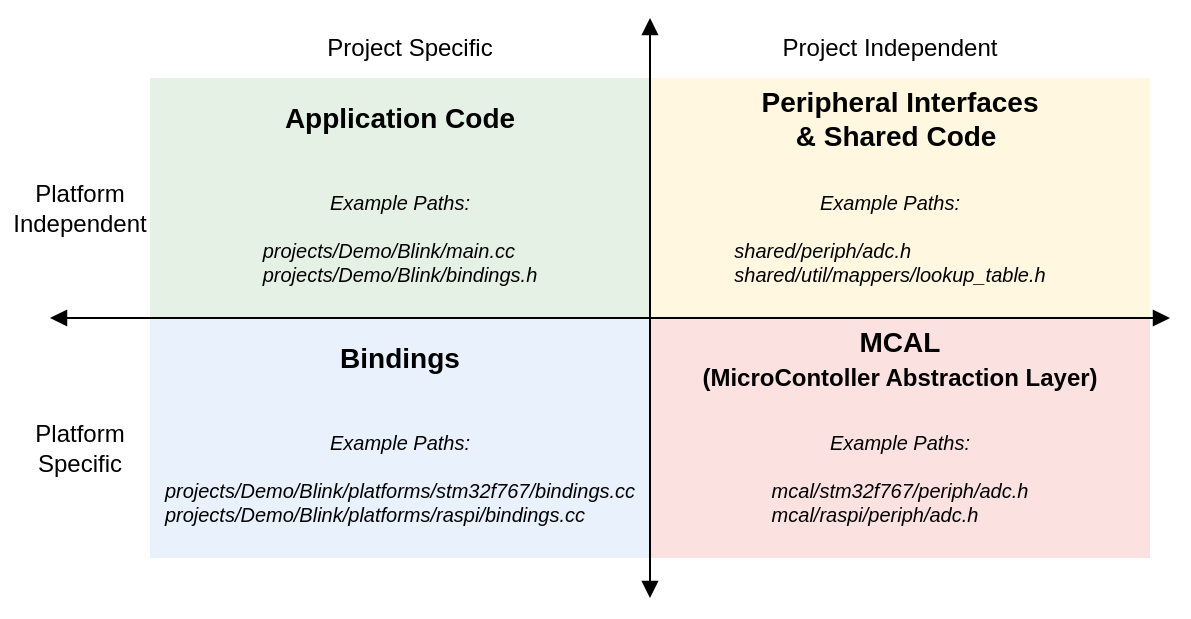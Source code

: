 <mxfile version="24.7.8" pages="2">
  <diagram name="Light" id="AVefi_4B2r27eV40Z59U">
    <mxGraphModel dx="989" dy="582" grid="1" gridSize="10" guides="1" tooltips="1" connect="1" arrows="1" fold="1" page="0" pageScale="1" pageWidth="850" pageHeight="1100" background="#ffffff" math="0" shadow="0">
      <root>
        <mxCell id="0" />
        <mxCell id="1" parent="0" />
        <mxCell id="lLjQft1QgtvO7yPWeCVP-5" value="Project&amp;nbsp;&lt;span style=&quot;background-color: initial;&quot;&gt;Specific&lt;/span&gt;" style="text;html=1;align=center;verticalAlign=middle;whiteSpace=wrap;rounded=0;" parent="1" vertex="1">
          <mxGeometry x="280" y="130" width="120" height="30" as="geometry" />
        </mxCell>
        <mxCell id="lLjQft1QgtvO7yPWeCVP-6" value="Project Independent" style="text;html=1;align=center;verticalAlign=middle;whiteSpace=wrap;rounded=0;" parent="1" vertex="1">
          <mxGeometry x="500" y="130" width="160" height="30" as="geometry" />
        </mxCell>
        <mxCell id="lLjQft1QgtvO7yPWeCVP-7" value="Platform&lt;div&gt;Specific&lt;/div&gt;" style="text;html=1;align=center;verticalAlign=middle;whiteSpace=wrap;rounded=0;" parent="1" vertex="1">
          <mxGeometry x="140" y="330" width="70" height="30" as="geometry" />
        </mxCell>
        <mxCell id="lLjQft1QgtvO7yPWeCVP-8" value="Platform&lt;div&gt;Independent&lt;/div&gt;" style="text;html=1;align=center;verticalAlign=middle;whiteSpace=wrap;rounded=0;" parent="1" vertex="1">
          <mxGeometry x="135" y="210" width="80" height="30" as="geometry" />
        </mxCell>
        <mxCell id="lLjQft1QgtvO7yPWeCVP-13" value="" style="rounded=0;whiteSpace=wrap;html=1;strokeColor=none;fillColor=#dae8fc;opacity=60;" parent="1" vertex="1">
          <mxGeometry x="210" y="280" width="250" height="120" as="geometry" />
        </mxCell>
        <mxCell id="lLjQft1QgtvO7yPWeCVP-14" value="Bindings" style="text;html=1;align=center;verticalAlign=middle;whiteSpace=wrap;rounded=0;fontStyle=1;fontSize=14;" parent="1" vertex="1">
          <mxGeometry x="220" y="280" width="230" height="40" as="geometry" />
        </mxCell>
        <mxCell id="lLjQft1QgtvO7yPWeCVP-15" value="&lt;span style=&quot;font-weight: normal; font-size: 10px;&quot;&gt;Example Paths:&lt;br&gt;&lt;br&gt;&lt;/span&gt;&lt;span style=&quot;font-weight: 400;&quot;&gt;projects/Demo/Blink/platforms/stm32f767/bindings.cc&lt;/span&gt;&lt;div style=&quot;text-align: left;&quot;&gt;&lt;span style=&quot;font-weight: 400;&quot;&gt;projects/Demo/Blink/platforms/raspi/bindings.cc&lt;/span&gt;&lt;span style=&quot;font-weight: normal; font-size: 10px;&quot;&gt;&lt;br&gt;&lt;/span&gt;&lt;/div&gt;" style="text;html=1;align=center;verticalAlign=top;whiteSpace=wrap;rounded=0;fontStyle=3;fontFamily=Helvetica;fontSize=10;" parent="1" vertex="1">
          <mxGeometry x="210" y="330" width="250" height="70" as="geometry" />
        </mxCell>
        <mxCell id="lLjQft1QgtvO7yPWeCVP-17" value="" style="rounded=0;whiteSpace=wrap;html=1;strokeColor=none;fillColor=#f8cecc;opacity=60;" parent="1" vertex="1">
          <mxGeometry x="460" y="280" width="250" height="120" as="geometry" />
        </mxCell>
        <mxCell id="lLjQft1QgtvO7yPWeCVP-18" value="MCAL&lt;br&gt;&lt;font style=&quot;font-size: 12px;&quot;&gt;(MicroContoller Abstraction Layer)&lt;/font&gt;" style="text;html=1;align=center;verticalAlign=middle;whiteSpace=wrap;rounded=0;fontStyle=1;fontSize=14;" parent="1" vertex="1">
          <mxGeometry x="470" y="280" width="230" height="40" as="geometry" />
        </mxCell>
        <mxCell id="lLjQft1QgtvO7yPWeCVP-19" value="&lt;span style=&quot;font-weight: normal; font-size: 10px;&quot;&gt;Example Paths:&lt;br&gt;&lt;br&gt;mcal/stm32f767/periph/adc.h&lt;br&gt;&lt;div style=&quot;text-align: left;&quot;&gt;&lt;span style=&quot;background-color: initial;&quot;&gt;mcal/raspi/periph/adc.h&lt;/span&gt;&lt;/div&gt;&lt;/span&gt;" style="text;html=1;align=center;verticalAlign=top;whiteSpace=wrap;rounded=0;fontStyle=3;fontFamily=Helvetica;fontSize=10;" parent="1" vertex="1">
          <mxGeometry x="460" y="330" width="250" height="70" as="geometry" />
        </mxCell>
        <mxCell id="lLjQft1QgtvO7yPWeCVP-1" value="" style="rounded=0;whiteSpace=wrap;html=1;strokeColor=none;fillColor=#d5e8d4;opacity=60;" parent="1" vertex="1">
          <mxGeometry x="210" y="160" width="250" height="120" as="geometry" />
        </mxCell>
        <mxCell id="lLjQft1QgtvO7yPWeCVP-9" value="Application Code" style="text;html=1;align=center;verticalAlign=middle;whiteSpace=wrap;rounded=0;fontStyle=1;fontSize=14;" parent="1" vertex="1">
          <mxGeometry x="220" y="160" width="230" height="40" as="geometry" />
        </mxCell>
        <mxCell id="lLjQft1QgtvO7yPWeCVP-10" value="&lt;span style=&quot;font-weight: normal; font-size: 10px;&quot;&gt;Example Paths:&lt;br&gt;&lt;br&gt;&lt;div style=&quot;text-align: left;&quot;&gt;&lt;span style=&quot;background-color: initial;&quot;&gt;projects/Demo/Blink/main.cc&lt;/span&gt;&lt;/div&gt;projects/Demo/Blink/bindings.h&lt;/span&gt;" style="text;html=1;align=center;verticalAlign=top;whiteSpace=wrap;rounded=0;fontStyle=3;fontFamily=Helvetica;labelBackgroundColor=none;textShadow=0;labelBorderColor=none;fontSize=10;" parent="1" vertex="1">
          <mxGeometry x="220" y="210" width="230" height="75" as="geometry" />
        </mxCell>
        <mxCell id="lLjQft1QgtvO7yPWeCVP-21" value="" style="rounded=0;whiteSpace=wrap;html=1;strokeColor=none;fillColor=#fff2cc;opacity=60;" parent="1" vertex="1">
          <mxGeometry x="460" y="160" width="250" height="120" as="geometry" />
        </mxCell>
        <mxCell id="lLjQft1QgtvO7yPWeCVP-22" value="Peripheral Interfaces&lt;div style=&quot;font-size: 14px;&quot;&gt;&amp;amp; Shared Code&amp;nbsp;&lt;br style=&quot;font-size: 14px;&quot;&gt;&lt;/div&gt;" style="text;html=1;align=center;verticalAlign=middle;whiteSpace=wrap;rounded=0;fontStyle=1;fontSize=14;" parent="1" vertex="1">
          <mxGeometry x="470" y="160" width="230" height="40" as="geometry" />
        </mxCell>
        <mxCell id="lLjQft1QgtvO7yPWeCVP-23" value="&lt;span style=&quot;font-weight: 400; font-size: 10px;&quot;&gt;Example Paths:&lt;br&gt;&lt;br&gt;&lt;div style=&quot;text-align: left;&quot;&gt;&lt;span style=&quot;background-color: initial;&quot;&gt;shared/periph/adc.h&lt;/span&gt;&lt;/div&gt;&lt;/span&gt;&lt;span style=&quot;font-weight: normal; font-size: 10px;&quot;&gt;shared/util/mappers/lookup_table.h&lt;br style=&quot;font-size: 10px;&quot;&gt;&lt;/span&gt;" style="text;html=1;align=center;verticalAlign=top;whiteSpace=wrap;rounded=0;fontStyle=3;fontFamily=Helvetica;fontSize=10;" parent="1" vertex="1">
          <mxGeometry x="480" y="210" width="200" height="70" as="geometry" />
        </mxCell>
        <mxCell id="lLjQft1QgtvO7yPWeCVP-26" value="" style="endArrow=block;html=1;rounded=0;startArrow=block;startFill=1;endFill=1;" parent="1" edge="1">
          <mxGeometry width="50" height="50" relative="1" as="geometry">
            <mxPoint x="160" y="280" as="sourcePoint" />
            <mxPoint x="720" y="280" as="targetPoint" />
          </mxGeometry>
        </mxCell>
        <mxCell id="lLjQft1QgtvO7yPWeCVP-27" value="" style="endArrow=block;html=1;rounded=0;startArrow=block;startFill=1;endFill=1;" parent="1" edge="1">
          <mxGeometry width="50" height="50" relative="1" as="geometry">
            <mxPoint x="460" y="420" as="sourcePoint" />
            <mxPoint x="460" y="130" as="targetPoint" />
          </mxGeometry>
        </mxCell>
      </root>
    </mxGraphModel>
  </diagram>
  <diagram name="Dark" id="2UDOZF7GKoJFMiVs2ryz">
    <mxGraphModel dx="989" dy="582" grid="1" gridSize="10" guides="1" tooltips="1" connect="1" arrows="1" fold="1" page="0" pageScale="1" pageWidth="850" pageHeight="1100" background="#000000" math="0" shadow="0">
      <root>
        <mxCell id="tRIXiKq6z88w_5JdcBh1-0" />
        <mxCell id="tRIXiKq6z88w_5JdcBh1-1" parent="tRIXiKq6z88w_5JdcBh1-0" />
        <mxCell id="tRIXiKq6z88w_5JdcBh1-2" value="Project&amp;nbsp;&lt;span style=&quot;background-color: initial;&quot;&gt;Specific&lt;/span&gt;" style="text;html=1;align=center;verticalAlign=middle;whiteSpace=wrap;rounded=0;fontColor=#FFFFFF;" vertex="1" parent="tRIXiKq6z88w_5JdcBh1-1">
          <mxGeometry x="280" y="130" width="120" height="30" as="geometry" />
        </mxCell>
        <mxCell id="tRIXiKq6z88w_5JdcBh1-3" value="Project Independent" style="text;html=1;align=center;verticalAlign=middle;whiteSpace=wrap;rounded=0;fontColor=#FFFFFF;" vertex="1" parent="tRIXiKq6z88w_5JdcBh1-1">
          <mxGeometry x="500" y="130" width="160" height="30" as="geometry" />
        </mxCell>
        <mxCell id="tRIXiKq6z88w_5JdcBh1-4" value="Platform&lt;div&gt;Specific&lt;/div&gt;" style="text;html=1;align=center;verticalAlign=middle;whiteSpace=wrap;rounded=0;fontColor=#FFFFFF;" vertex="1" parent="tRIXiKq6z88w_5JdcBh1-1">
          <mxGeometry x="140" y="330" width="70" height="30" as="geometry" />
        </mxCell>
        <mxCell id="tRIXiKq6z88w_5JdcBh1-5" value="Platform&lt;div&gt;Independent&lt;/div&gt;" style="text;html=1;align=center;verticalAlign=middle;whiteSpace=wrap;rounded=0;fontColor=#FFFFFF;" vertex="1" parent="tRIXiKq6z88w_5JdcBh1-1">
          <mxGeometry x="135" y="210" width="80" height="30" as="geometry" />
        </mxCell>
        <mxCell id="tRIXiKq6z88w_5JdcBh1-6" value="" style="rounded=0;whiteSpace=wrap;html=1;strokeColor=none;fillColor=#dae8fc;opacity=80;" vertex="1" parent="tRIXiKq6z88w_5JdcBh1-1">
          <mxGeometry x="210" y="280" width="250" height="120" as="geometry" />
        </mxCell>
        <mxCell id="tRIXiKq6z88w_5JdcBh1-7" value="Bindings" style="text;html=1;align=center;verticalAlign=middle;whiteSpace=wrap;rounded=0;fontStyle=1;fontSize=14;" vertex="1" parent="tRIXiKq6z88w_5JdcBh1-1">
          <mxGeometry x="300" y="280" width="70" height="40" as="geometry" />
        </mxCell>
        <mxCell id="tRIXiKq6z88w_5JdcBh1-8" value="&lt;span style=&quot;font-weight: normal; font-size: 10px;&quot;&gt;Example Paths:&lt;br&gt;&lt;br&gt;&lt;/span&gt;&lt;span style=&quot;font-weight: 400;&quot;&gt;projects/Demo/Blink/platforms/stm32f767/bindings.cc&lt;/span&gt;&lt;div style=&quot;text-align: left;&quot;&gt;&lt;span style=&quot;font-weight: 400;&quot;&gt;projects/Demo/Blink/platforms/raspi/bindings.cc&lt;/span&gt;&lt;span style=&quot;font-weight: normal; font-size: 10px;&quot;&gt;&lt;br&gt;&lt;/span&gt;&lt;/div&gt;" style="text;html=1;align=center;verticalAlign=top;whiteSpace=wrap;rounded=0;fontStyle=3;fontFamily=Helvetica;fontSize=10;" vertex="1" parent="tRIXiKq6z88w_5JdcBh1-1">
          <mxGeometry x="210" y="330" width="250" height="70" as="geometry" />
        </mxCell>
        <mxCell id="tRIXiKq6z88w_5JdcBh1-9" value="" style="rounded=0;whiteSpace=wrap;html=1;strokeColor=none;fillColor=#f8cecc;opacity=80;" vertex="1" parent="tRIXiKq6z88w_5JdcBh1-1">
          <mxGeometry x="460" y="280" width="250" height="120" as="geometry" />
        </mxCell>
        <mxCell id="tRIXiKq6z88w_5JdcBh1-10" value="MCAL&lt;br&gt;&lt;font style=&quot;font-size: 12px;&quot;&gt;(MicroContoller Abstraction Layer)&lt;/font&gt;" style="text;html=1;align=center;verticalAlign=middle;whiteSpace=wrap;rounded=0;fontStyle=1;fontSize=14;" vertex="1" parent="tRIXiKq6z88w_5JdcBh1-1">
          <mxGeometry x="480" y="280" width="210" height="40" as="geometry" />
        </mxCell>
        <mxCell id="tRIXiKq6z88w_5JdcBh1-11" value="&lt;span style=&quot;font-weight: normal; font-size: 10px;&quot;&gt;Example Paths:&lt;br&gt;&lt;br&gt;mcal/stm32f767/periph/adc.h&lt;br&gt;&lt;div style=&quot;text-align: left;&quot;&gt;&lt;span style=&quot;background-color: initial;&quot;&gt;mcal/raspi/periph/adc.h&lt;/span&gt;&lt;/div&gt;&lt;/span&gt;" style="text;html=1;align=center;verticalAlign=top;whiteSpace=wrap;rounded=0;fontStyle=3;fontFamily=Helvetica;fontSize=10;" vertex="1" parent="tRIXiKq6z88w_5JdcBh1-1">
          <mxGeometry x="490" y="330" width="190" height="70" as="geometry" />
        </mxCell>
        <mxCell id="tRIXiKq6z88w_5JdcBh1-12" value="" style="rounded=0;whiteSpace=wrap;html=1;strokeColor=none;fillColor=#d5e8d4;opacity=80;" vertex="1" parent="tRIXiKq6z88w_5JdcBh1-1">
          <mxGeometry x="210" y="160" width="250" height="120" as="geometry" />
        </mxCell>
        <mxCell id="tRIXiKq6z88w_5JdcBh1-13" value="Application Code" style="text;html=1;align=center;verticalAlign=middle;whiteSpace=wrap;rounded=0;fontStyle=1;fontSize=14;" vertex="1" parent="tRIXiKq6z88w_5JdcBh1-1">
          <mxGeometry x="250" y="160" width="170" height="40" as="geometry" />
        </mxCell>
        <mxCell id="tRIXiKq6z88w_5JdcBh1-14" value="&lt;span style=&quot;font-weight: normal; font-size: 10px;&quot;&gt;Example Paths:&lt;br&gt;&lt;br&gt;&lt;div style=&quot;text-align: left;&quot;&gt;&lt;span style=&quot;background-color: initial;&quot;&gt;projects/Demo/Blink/main.cc&lt;/span&gt;&lt;/div&gt;projects/Demo/Blink/bindings.h&lt;/span&gt;" style="text;html=1;align=center;verticalAlign=top;whiteSpace=wrap;rounded=0;fontStyle=3;fontFamily=Helvetica;labelBackgroundColor=none;textShadow=0;labelBorderColor=none;fontSize=10;" vertex="1" parent="tRIXiKq6z88w_5JdcBh1-1">
          <mxGeometry x="240" y="210" width="190" height="75" as="geometry" />
        </mxCell>
        <mxCell id="tRIXiKq6z88w_5JdcBh1-15" value="" style="rounded=0;whiteSpace=wrap;html=1;strokeColor=none;fillColor=#fff2cc;opacity=80;" vertex="1" parent="tRIXiKq6z88w_5JdcBh1-1">
          <mxGeometry x="460" y="160" width="250" height="120" as="geometry" />
        </mxCell>
        <mxCell id="tRIXiKq6z88w_5JdcBh1-16" value="Peripheral Interfaces&lt;div style=&quot;font-size: 14px;&quot;&gt;&amp;amp; Shared Code&amp;nbsp;&lt;br style=&quot;font-size: 14px;&quot;&gt;&lt;/div&gt;" style="text;html=1;align=center;verticalAlign=middle;whiteSpace=wrap;rounded=0;fontStyle=1;fontSize=14;" vertex="1" parent="tRIXiKq6z88w_5JdcBh1-1">
          <mxGeometry x="510" y="160" width="150" height="40" as="geometry" />
        </mxCell>
        <mxCell id="tRIXiKq6z88w_5JdcBh1-17" value="&lt;span style=&quot;font-weight: 400; font-size: 10px;&quot;&gt;Example Paths:&lt;br&gt;&lt;br&gt;&lt;div style=&quot;text-align: left;&quot;&gt;&lt;span style=&quot;background-color: initial;&quot;&gt;shared/periph/adc.h&lt;/span&gt;&lt;/div&gt;&lt;/span&gt;&lt;span style=&quot;font-weight: normal; font-size: 10px;&quot;&gt;shared/util/mappers/lookup_table.h&lt;br style=&quot;font-size: 10px;&quot;&gt;&lt;/span&gt;" style="text;html=1;align=center;verticalAlign=top;whiteSpace=wrap;rounded=0;fontStyle=3;fontFamily=Helvetica;fontSize=10;" vertex="1" parent="tRIXiKq6z88w_5JdcBh1-1">
          <mxGeometry x="480" y="210" width="200" height="70" as="geometry" />
        </mxCell>
        <mxCell id="tRIXiKq6z88w_5JdcBh1-18" value="" style="endArrow=block;html=1;rounded=0;startArrow=block;startFill=1;endFill=1;strokeColor=#FFFFFF;" edge="1" parent="tRIXiKq6z88w_5JdcBh1-1">
          <mxGeometry width="50" height="50" relative="1" as="geometry">
            <mxPoint x="160" y="280" as="sourcePoint" />
            <mxPoint x="720" y="280" as="targetPoint" />
          </mxGeometry>
        </mxCell>
        <mxCell id="tRIXiKq6z88w_5JdcBh1-19" value="" style="endArrow=block;html=1;rounded=0;startArrow=block;startFill=1;endFill=1;strokeColor=#FFFFFF;" edge="1" parent="tRIXiKq6z88w_5JdcBh1-1">
          <mxGeometry width="50" height="50" relative="1" as="geometry">
            <mxPoint x="460" y="420" as="sourcePoint" />
            <mxPoint x="460" y="130" as="targetPoint" />
          </mxGeometry>
        </mxCell>
      </root>
    </mxGraphModel>
  </diagram>
</mxfile>
